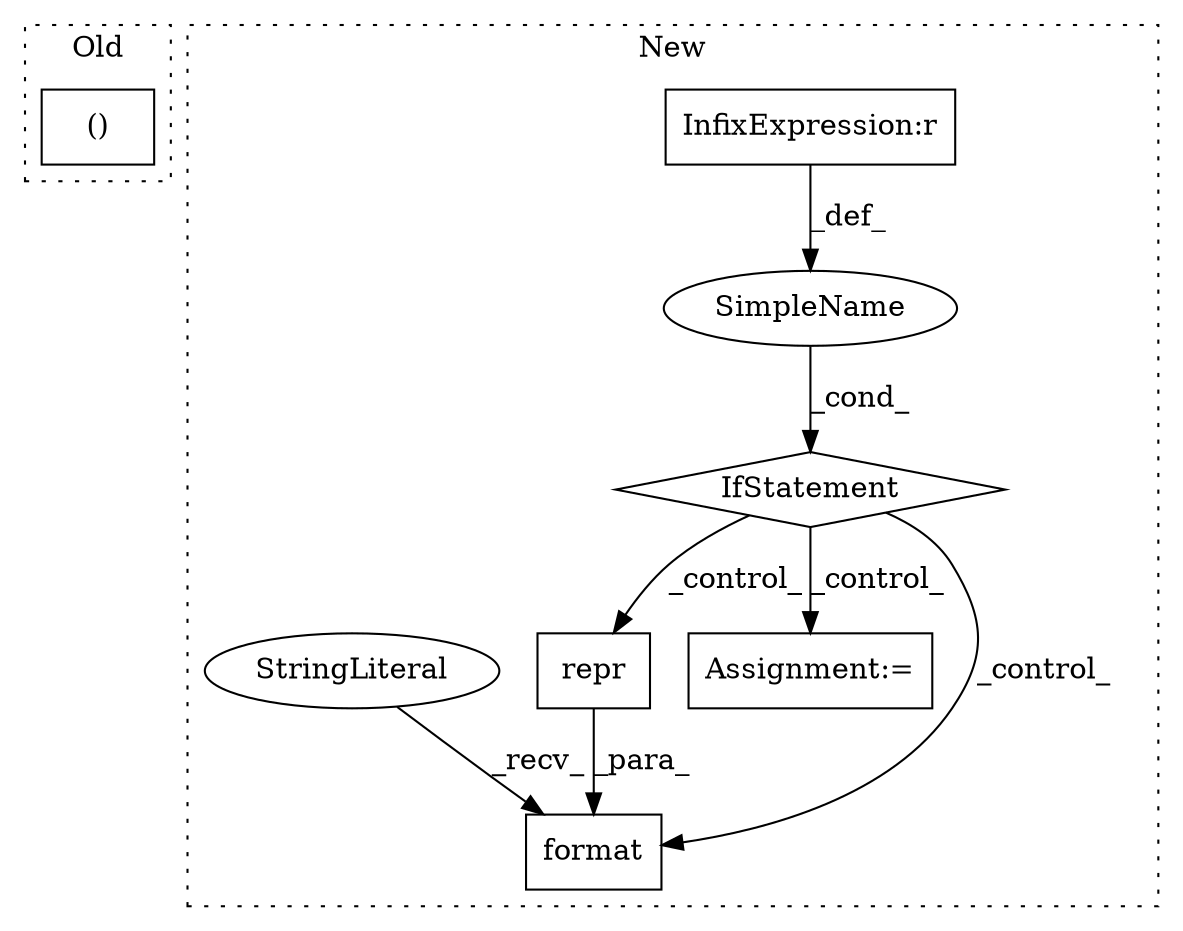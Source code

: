 digraph G {
subgraph cluster0 {
1 [label="()" a="106" s="343" l="25" shape="box"];
label = "Old";
style="dotted";
}
subgraph cluster1 {
2 [label="repr" a="32" s="745,779" l="5,1" shape="box"];
3 [label="IfStatement" a="25" s="469,488" l="4,2" shape="diamond"];
4 [label="SimpleName" a="42" s="" l="" shape="ellipse"];
5 [label="InfixExpression:r" a="27" s="480" l="4" shape="box"];
6 [label="Assignment:=" a="7" s="581" l="2" shape="box"];
7 [label="format" a="32" s="738,780" l="7,1" shape="box"];
8 [label="StringLiteral" a="45" s="728" l="9" shape="ellipse"];
label = "New";
style="dotted";
}
2 -> 7 [label="_para_"];
3 -> 7 [label="_control_"];
3 -> 6 [label="_control_"];
3 -> 2 [label="_control_"];
4 -> 3 [label="_cond_"];
5 -> 4 [label="_def_"];
8 -> 7 [label="_recv_"];
}